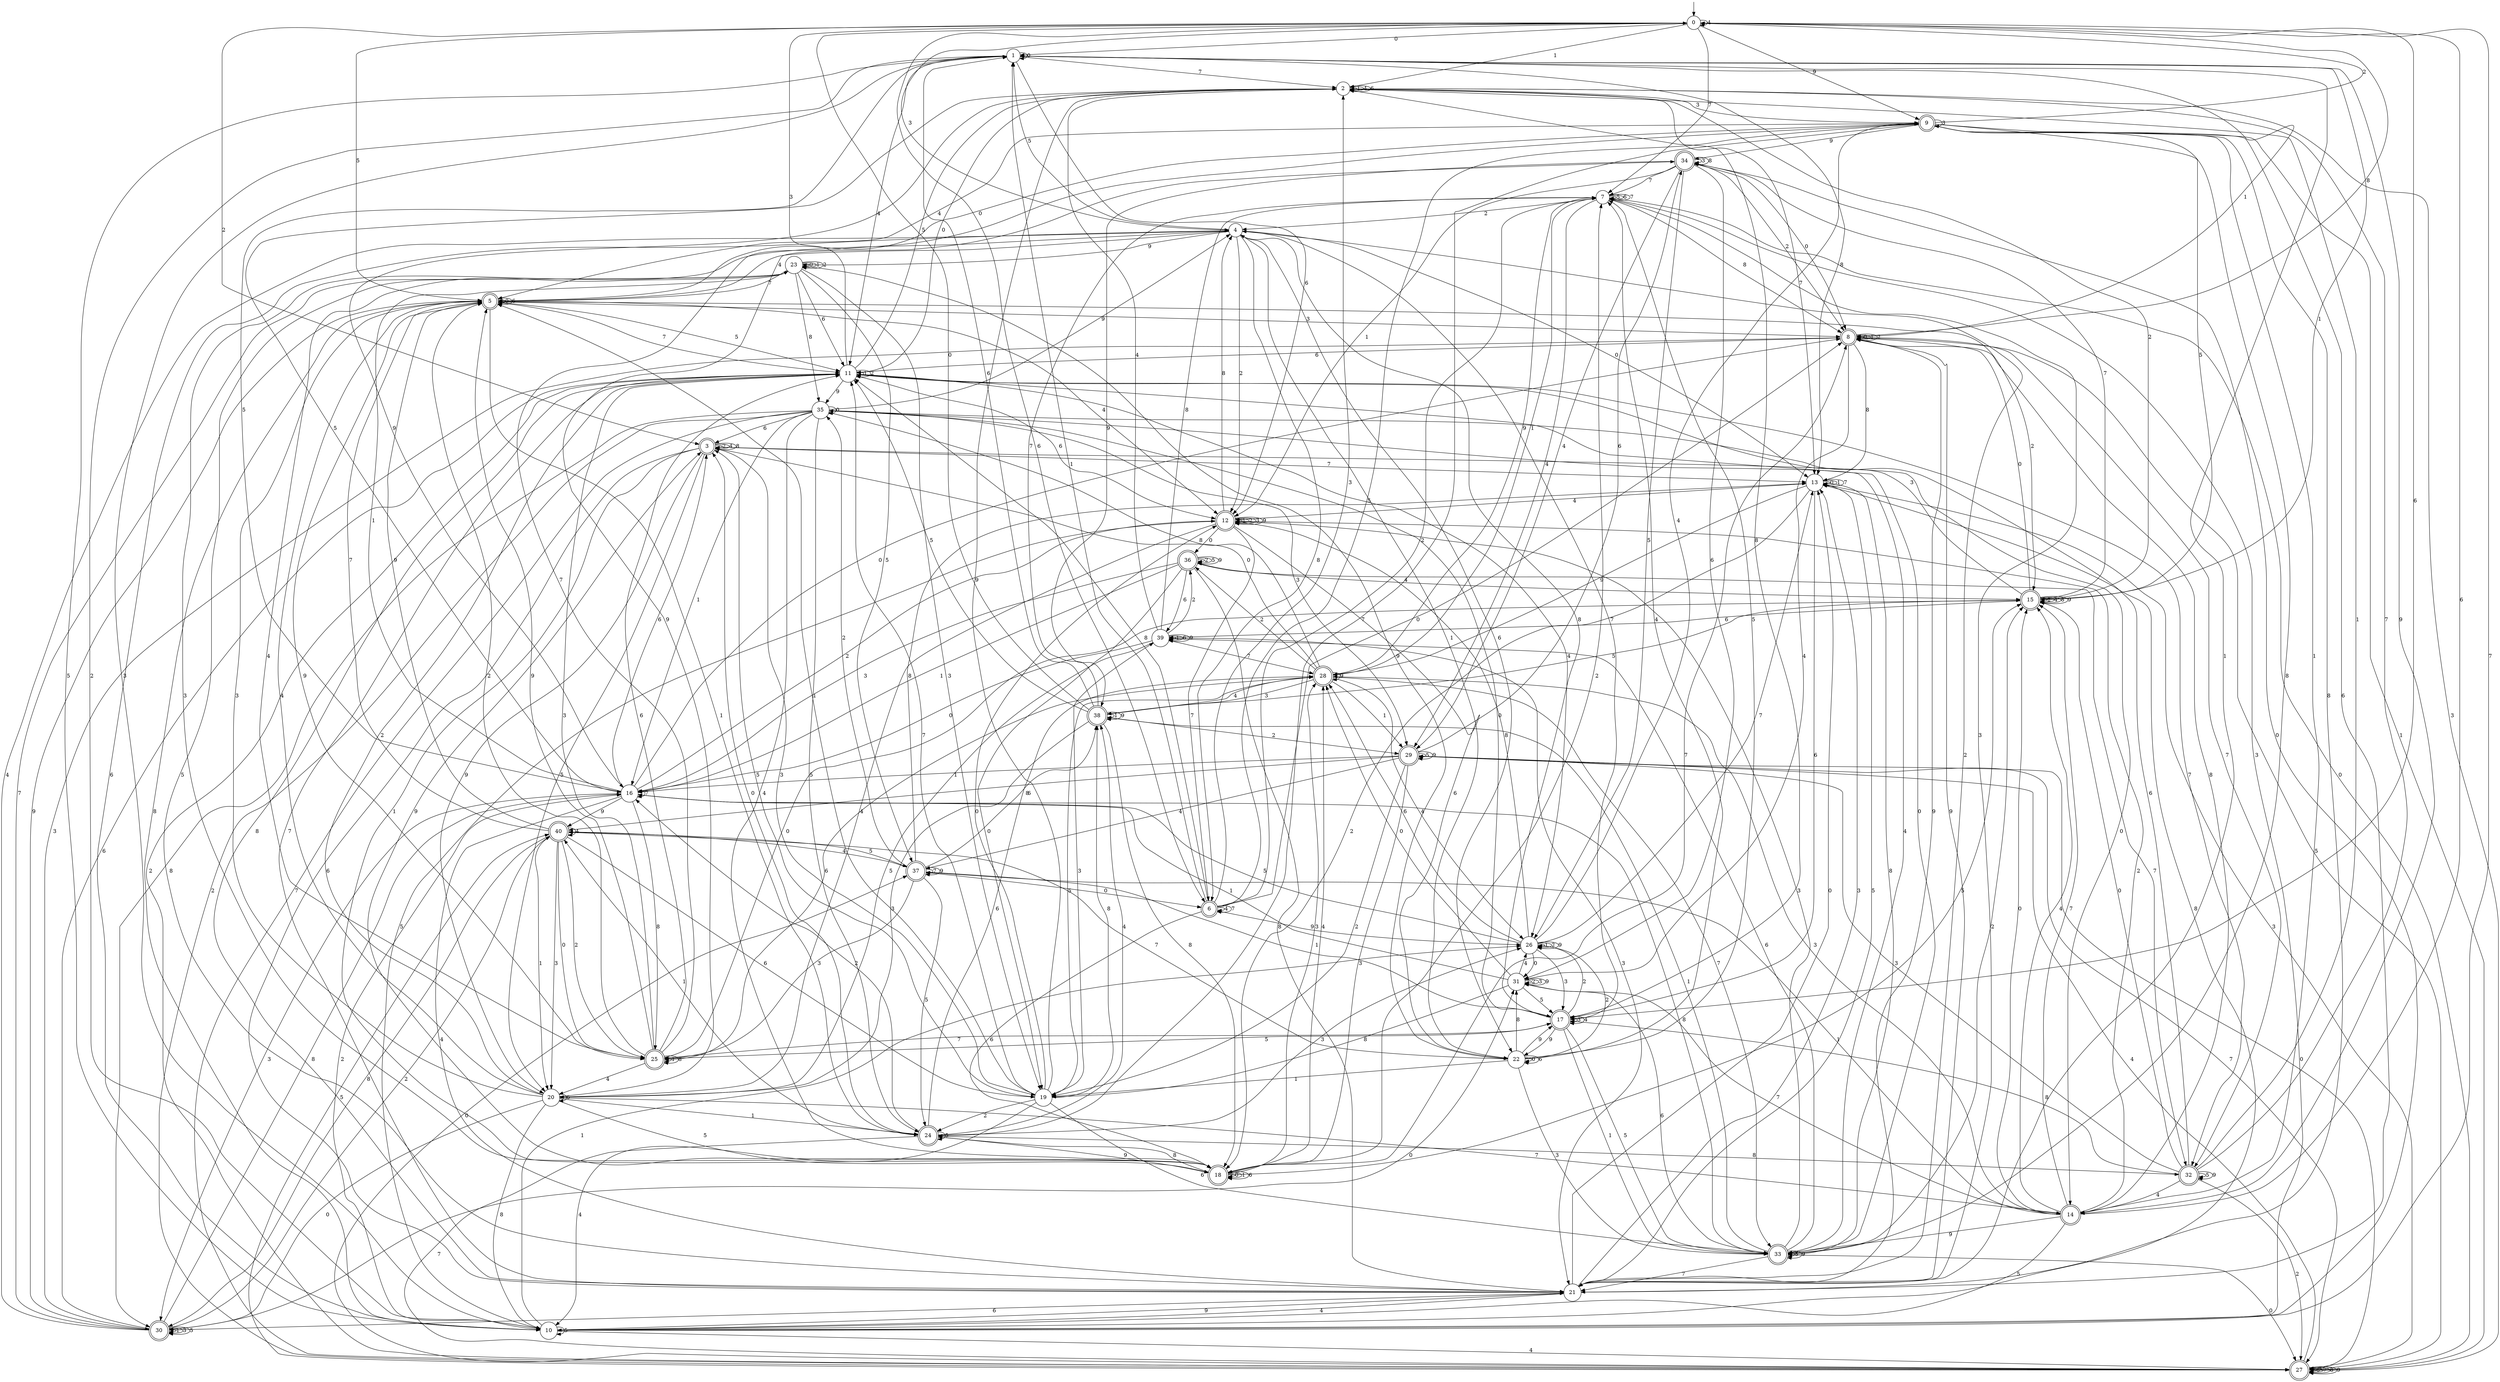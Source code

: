 digraph g {

	s0 [shape="circle" label="0"];
	s1 [shape="circle" label="1"];
	s2 [shape="circle" label="2"];
	s3 [shape="doublecircle" label="3"];
	s4 [shape="circle" label="4"];
	s5 [shape="doublecircle" label="5"];
	s6 [shape="doublecircle" label="6"];
	s7 [shape="circle" label="7"];
	s8 [shape="doublecircle" label="8"];
	s9 [shape="doublecircle" label="9"];
	s10 [shape="circle" label="10"];
	s11 [shape="circle" label="11"];
	s12 [shape="doublecircle" label="12"];
	s13 [shape="circle" label="13"];
	s14 [shape="doublecircle" label="14"];
	s15 [shape="doublecircle" label="15"];
	s16 [shape="circle" label="16"];
	s17 [shape="doublecircle" label="17"];
	s18 [shape="doublecircle" label="18"];
	s19 [shape="circle" label="19"];
	s20 [shape="circle" label="20"];
	s21 [shape="circle" label="21"];
	s22 [shape="circle" label="22"];
	s23 [shape="circle" label="23"];
	s24 [shape="doublecircle" label="24"];
	s25 [shape="doublecircle" label="25"];
	s26 [shape="circle" label="26"];
	s27 [shape="doublecircle" label="27"];
	s28 [shape="doublecircle" label="28"];
	s29 [shape="doublecircle" label="29"];
	s30 [shape="doublecircle" label="30"];
	s31 [shape="circle" label="31"];
	s32 [shape="doublecircle" label="32"];
	s33 [shape="doublecircle" label="33"];
	s34 [shape="doublecircle" label="34"];
	s35 [shape="circle" label="35"];
	s36 [shape="doublecircle" label="36"];
	s37 [shape="doublecircle" label="37"];
	s38 [shape="doublecircle" label="38"];
	s39 [shape="circle" label="39"];
	s40 [shape="doublecircle" label="40"];
	s0 -> s1 [label="0"];
	s0 -> s2 [label="1"];
	s0 -> s3 [label="2"];
	s0 -> s4 [label="3"];
	s0 -> s0 [label="4"];
	s0 -> s5 [label="5"];
	s0 -> s6 [label="6"];
	s0 -> s7 [label="7"];
	s0 -> s8 [label="8"];
	s0 -> s9 [label="9"];
	s1 -> s1 [label="0"];
	s1 -> s8 [label="1"];
	s1 -> s10 [label="2"];
	s1 -> s10 [label="3"];
	s1 -> s11 [label="4"];
	s1 -> s10 [label="5"];
	s1 -> s12 [label="6"];
	s1 -> s2 [label="7"];
	s1 -> s13 [label="8"];
	s1 -> s14 [label="9"];
	s2 -> s11 [label="0"];
	s2 -> s2 [label="1"];
	s2 -> s15 [label="2"];
	s2 -> s9 [label="3"];
	s2 -> s2 [label="4"];
	s2 -> s16 [label="5"];
	s2 -> s2 [label="6"];
	s2 -> s13 [label="7"];
	s2 -> s17 [label="8"];
	s2 -> s16 [label="9"];
	s3 -> s14 [label="0"];
	s3 -> s18 [label="1"];
	s3 -> s3 [label="2"];
	s3 -> s19 [label="3"];
	s3 -> s3 [label="4"];
	s3 -> s20 [label="5"];
	s3 -> s21 [label="6"];
	s3 -> s13 [label="7"];
	s3 -> s3 [label="8"];
	s3 -> s20 [label="9"];
	s4 -> s13 [label="0"];
	s4 -> s22 [label="1"];
	s4 -> s12 [label="2"];
	s4 -> s18 [label="3"];
	s4 -> s5 [label="4"];
	s4 -> s1 [label="5"];
	s4 -> s22 [label="6"];
	s4 -> s17 [label="7"];
	s4 -> s6 [label="8"];
	s4 -> s23 [label="9"];
	s5 -> s5 [label="0"];
	s5 -> s24 [label="1"];
	s5 -> s15 [label="2"];
	s5 -> s8 [label="3"];
	s5 -> s12 [label="4"];
	s5 -> s11 [label="5"];
	s5 -> s5 [label="6"];
	s5 -> s11 [label="7"];
	s5 -> s10 [label="8"];
	s5 -> s25 [label="9"];
	s6 -> s8 [label="0"];
	s6 -> s1 [label="1"];
	s6 -> s7 [label="2"];
	s6 -> s2 [label="3"];
	s6 -> s6 [label="4"];
	s6 -> s9 [label="5"];
	s6 -> s18 [label="6"];
	s6 -> s6 [label="7"];
	s6 -> s11 [label="8"];
	s6 -> s26 [label="9"];
	s7 -> s27 [label="0"];
	s7 -> s28 [label="1"];
	s7 -> s4 [label="2"];
	s7 -> s21 [label="3"];
	s7 -> s29 [label="4"];
	s7 -> s7 [label="5"];
	s7 -> s7 [label="6"];
	s7 -> s7 [label="7"];
	s7 -> s8 [label="8"];
	s7 -> s28 [label="9"];
	s8 -> s8 [label="0"];
	s8 -> s8 [label="1"];
	s8 -> s8 [label="2"];
	s8 -> s30 [label="3"];
	s8 -> s31 [label="4"];
	s8 -> s27 [label="5"];
	s8 -> s11 [label="6"];
	s8 -> s32 [label="7"];
	s8 -> s13 [label="8"];
	s8 -> s21 [label="9"];
	s9 -> s5 [label="0"];
	s9 -> s14 [label="1"];
	s9 -> s0 [label="2"];
	s9 -> s9 [label="3"];
	s9 -> s5 [label="4"];
	s9 -> s15 [label="5"];
	s9 -> s21 [label="6"];
	s9 -> s24 [label="7"];
	s9 -> s33 [label="8"];
	s9 -> s34 [label="9"];
	s10 -> s34 [label="0"];
	s10 -> s26 [label="1"];
	s10 -> s16 [label="2"];
	s10 -> s7 [label="3"];
	s10 -> s27 [label="4"];
	s10 -> s10 [label="5"];
	s10 -> s4 [label="6"];
	s10 -> s0 [label="7"];
	s10 -> s13 [label="8"];
	s10 -> s21 [label="9"];
	s11 -> s33 [label="0"];
	s11 -> s11 [label="1"];
	s11 -> s11 [label="2"];
	s11 -> s0 [label="3"];
	s11 -> s26 [label="4"];
	s11 -> s2 [label="5"];
	s11 -> s12 [label="6"];
	s11 -> s32 [label="7"];
	s11 -> s21 [label="8"];
	s11 -> s35 [label="9"];
	s12 -> s36 [label="0"];
	s12 -> s12 [label="1"];
	s12 -> s12 [label="2"];
	s12 -> s12 [label="3"];
	s12 -> s20 [label="4"];
	s12 -> s10 [label="5"];
	s12 -> s22 [label="6"];
	s12 -> s6 [label="7"];
	s12 -> s4 [label="8"];
	s12 -> s12 [label="9"];
	s13 -> s13 [label="0"];
	s13 -> s13 [label="1"];
	s13 -> s18 [label="2"];
	s13 -> s27 [label="3"];
	s13 -> s12 [label="4"];
	s13 -> s21 [label="5"];
	s13 -> s17 [label="6"];
	s13 -> s13 [label="7"];
	s13 -> s33 [label="8"];
	s13 -> s28 [label="9"];
	s14 -> s15 [label="0"];
	s14 -> s37 [label="1"];
	s14 -> s12 [label="2"];
	s14 -> s28 [label="3"];
	s14 -> s15 [label="4"];
	s14 -> s10 [label="5"];
	s14 -> s0 [label="6"];
	s14 -> s15 [label="7"];
	s14 -> s8 [label="8"];
	s14 -> s33 [label="9"];
	s15 -> s8 [label="0"];
	s15 -> s1 [label="1"];
	s15 -> s15 [label="2"];
	s15 -> s11 [label="3"];
	s15 -> s15 [label="4"];
	s15 -> s38 [label="5"];
	s15 -> s39 [label="6"];
	s15 -> s34 [label="7"];
	s15 -> s15 [label="8"];
	s15 -> s15 [label="9"];
	s16 -> s8 [label="0"];
	s16 -> s23 [label="1"];
	s16 -> s12 [label="2"];
	s16 -> s30 [label="3"];
	s16 -> s21 [label="4"];
	s16 -> s1 [label="5"];
	s16 -> s3 [label="6"];
	s16 -> s16 [label="7"];
	s16 -> s25 [label="8"];
	s16 -> s40 [label="9"];
	s17 -> s35 [label="0"];
	s17 -> s33 [label="1"];
	s17 -> s26 [label="2"];
	s17 -> s17 [label="3"];
	s17 -> s17 [label="4"];
	s17 -> s33 [label="5"];
	s17 -> s0 [label="6"];
	s17 -> s25 [label="7"];
	s17 -> s4 [label="8"];
	s17 -> s22 [label="9"];
	s18 -> s18 [label="0"];
	s18 -> s18 [label="1"];
	s18 -> s7 [label="2"];
	s18 -> s28 [label="3"];
	s18 -> s28 [label="4"];
	s18 -> s15 [label="5"];
	s18 -> s18 [label="6"];
	s18 -> s8 [label="7"];
	s18 -> s24 [label="8"];
	s18 -> s3 [label="9"];
	s19 -> s12 [label="0"];
	s19 -> s5 [label="1"];
	s19 -> s24 [label="2"];
	s19 -> s39 [label="3"];
	s19 -> s10 [label="4"];
	s19 -> s3 [label="5"];
	s19 -> s33 [label="6"];
	s19 -> s11 [label="7"];
	s19 -> s38 [label="8"];
	s19 -> s2 [label="9"];
	s20 -> s30 [label="0"];
	s20 -> s24 [label="1"];
	s20 -> s11 [label="2"];
	s20 -> s5 [label="3"];
	s20 -> s5 [label="4"];
	s20 -> s18 [label="5"];
	s20 -> s20 [label="6"];
	s20 -> s14 [label="7"];
	s20 -> s10 [label="8"];
	s20 -> s34 [label="9"];
	s21 -> s13 [label="0"];
	s21 -> s1 [label="1"];
	s21 -> s4 [label="2"];
	s21 -> s13 [label="3"];
	s21 -> s10 [label="4"];
	s21 -> s23 [label="5"];
	s21 -> s30 [label="6"];
	s21 -> s11 [label="7"];
	s21 -> s9 [label="8"];
	s21 -> s8 [label="9"];
	s22 -> s22 [label="0"];
	s22 -> s19 [label="1"];
	s22 -> s26 [label="2"];
	s22 -> s33 [label="3"];
	s22 -> s7 [label="4"];
	s22 -> s7 [label="5"];
	s22 -> s22 [label="6"];
	s22 -> s40 [label="7"];
	s22 -> s31 [label="8"];
	s22 -> s17 [label="9"];
	s23 -> s23 [label="0"];
	s23 -> s23 [label="1"];
	s23 -> s23 [label="2"];
	s23 -> s19 [label="3"];
	s23 -> s25 [label="4"];
	s23 -> s37 [label="5"];
	s23 -> s11 [label="6"];
	s23 -> s5 [label="7"];
	s23 -> s35 [label="8"];
	s23 -> s22 [label="9"];
	s24 -> s3 [label="0"];
	s24 -> s40 [label="1"];
	s24 -> s16 [label="2"];
	s24 -> s26 [label="3"];
	s24 -> s38 [label="4"];
	s24 -> s24 [label="5"];
	s24 -> s28 [label="6"];
	s24 -> s27 [label="7"];
	s24 -> s32 [label="8"];
	s24 -> s18 [label="9"];
	s25 -> s15 [label="0"];
	s25 -> s25 [label="1"];
	s25 -> s5 [label="2"];
	s25 -> s11 [label="3"];
	s25 -> s20 [label="4"];
	s25 -> s17 [label="5"];
	s25 -> s11 [label="6"];
	s25 -> s9 [label="7"];
	s25 -> s25 [label="8"];
	s25 -> s5 [label="9"];
	s26 -> s31 [label="0"];
	s26 -> s26 [label="1"];
	s26 -> s26 [label="2"];
	s26 -> s17 [label="3"];
	s26 -> s9 [label="4"];
	s26 -> s16 [label="5"];
	s26 -> s28 [label="6"];
	s26 -> s13 [label="7"];
	s26 -> s12 [label="8"];
	s26 -> s26 [label="9"];
	s27 -> s37 [label="0"];
	s27 -> s9 [label="1"];
	s27 -> s11 [label="2"];
	s27 -> s2 [label="3"];
	s27 -> s29 [label="4"];
	s27 -> s40 [label="5"];
	s27 -> s27 [label="6"];
	s27 -> s27 [label="7"];
	s27 -> s27 [label="8"];
	s27 -> s27 [label="9"];
	s28 -> s3 [label="0"];
	s28 -> s29 [label="1"];
	s28 -> s36 [label="2"];
	s28 -> s38 [label="3"];
	s28 -> s26 [label="4"];
	s28 -> s19 [label="5"];
	s28 -> s25 [label="6"];
	s28 -> s33 [label="7"];
	s28 -> s35 [label="8"];
	s28 -> s28 [label="9"];
	s29 -> s27 [label="0"];
	s29 -> s16 [label="1"];
	s29 -> s19 [label="2"];
	s29 -> s18 [label="3"];
	s29 -> s37 [label="4"];
	s29 -> s29 [label="5"];
	s29 -> s34 [label="6"];
	s29 -> s27 [label="7"];
	s29 -> s40 [label="8"];
	s29 -> s29 [label="9"];
	s30 -> s31 [label="0"];
	s30 -> s30 [label="1"];
	s30 -> s40 [label="2"];
	s30 -> s30 [label="3"];
	s30 -> s4 [label="4"];
	s30 -> s30 [label="5"];
	s30 -> s11 [label="6"];
	s30 -> s23 [label="7"];
	s30 -> s16 [label="8"];
	s30 -> s5 [label="9"];
	s31 -> s28 [label="0"];
	s31 -> s16 [label="1"];
	s31 -> s31 [label="2"];
	s31 -> s31 [label="3"];
	s31 -> s26 [label="4"];
	s31 -> s17 [label="5"];
	s31 -> s33 [label="6"];
	s31 -> s14 [label="7"];
	s31 -> s19 [label="8"];
	s31 -> s31 [label="9"];
	s32 -> s15 [label="0"];
	s32 -> s2 [label="1"];
	s32 -> s27 [label="2"];
	s32 -> s29 [label="3"];
	s32 -> s14 [label="4"];
	s32 -> s32 [label="5"];
	s32 -> s35 [label="6"];
	s32 -> s2 [label="7"];
	s32 -> s17 [label="8"];
	s32 -> s32 [label="9"];
	s33 -> s27 [label="0"];
	s33 -> s38 [label="1"];
	s33 -> s15 [label="2"];
	s33 -> s12 [label="3"];
	s33 -> s35 [label="4"];
	s33 -> s33 [label="5"];
	s33 -> s39 [label="6"];
	s33 -> s21 [label="7"];
	s33 -> s16 [label="8"];
	s33 -> s33 [label="9"];
	s34 -> s8 [label="0"];
	s34 -> s12 [label="1"];
	s34 -> s8 [label="2"];
	s34 -> s34 [label="3"];
	s34 -> s29 [label="4"];
	s34 -> s26 [label="5"];
	s34 -> s31 [label="6"];
	s34 -> s7 [label="7"];
	s34 -> s34 [label="8"];
	s34 -> s38 [label="9"];
	s35 -> s35 [label="0"];
	s35 -> s16 [label="1"];
	s35 -> s27 [label="2"];
	s35 -> s29 [label="3"];
	s35 -> s18 [label="4"];
	s35 -> s24 [label="5"];
	s35 -> s3 [label="6"];
	s35 -> s27 [label="7"];
	s35 -> s30 [label="8"];
	s35 -> s4 [label="9"];
	s36 -> s19 [label="0"];
	s36 -> s16 [label="1"];
	s36 -> s36 [label="2"];
	s36 -> s16 [label="3"];
	s36 -> s15 [label="4"];
	s36 -> s36 [label="5"];
	s36 -> s39 [label="6"];
	s36 -> s32 [label="7"];
	s36 -> s21 [label="8"];
	s36 -> s36 [label="9"];
	s37 -> s6 [label="0"];
	s37 -> s17 [label="1"];
	s37 -> s35 [label="2"];
	s37 -> s25 [label="3"];
	s37 -> s40 [label="4"];
	s37 -> s24 [label="5"];
	s37 -> s38 [label="6"];
	s37 -> s37 [label="7"];
	s37 -> s13 [label="8"];
	s37 -> s37 [label="9"];
	s38 -> s0 [label="0"];
	s38 -> s38 [label="1"];
	s38 -> s29 [label="2"];
	s38 -> s20 [label="3"];
	s38 -> s28 [label="4"];
	s38 -> s11 [label="5"];
	s38 -> s1 [label="6"];
	s38 -> s7 [label="7"];
	s38 -> s18 [label="8"];
	s38 -> s38 [label="9"];
	s39 -> s16 [label="0"];
	s39 -> s39 [label="1"];
	s39 -> s36 [label="2"];
	s39 -> s21 [label="3"];
	s39 -> s2 [label="4"];
	s39 -> s20 [label="5"];
	s39 -> s39 [label="6"];
	s39 -> s28 [label="7"];
	s39 -> s7 [label="8"];
	s39 -> s39 [label="9"];
	s40 -> s25 [label="0"];
	s40 -> s20 [label="1"];
	s40 -> s25 [label="2"];
	s40 -> s20 [label="3"];
	s40 -> s40 [label="4"];
	s40 -> s37 [label="5"];
	s40 -> s19 [label="6"];
	s40 -> s5 [label="7"];
	s40 -> s30 [label="8"];
	s40 -> s5 [label="9"];

__start0 [label="" shape="none" width="0" height="0"];
__start0 -> s0;

}

